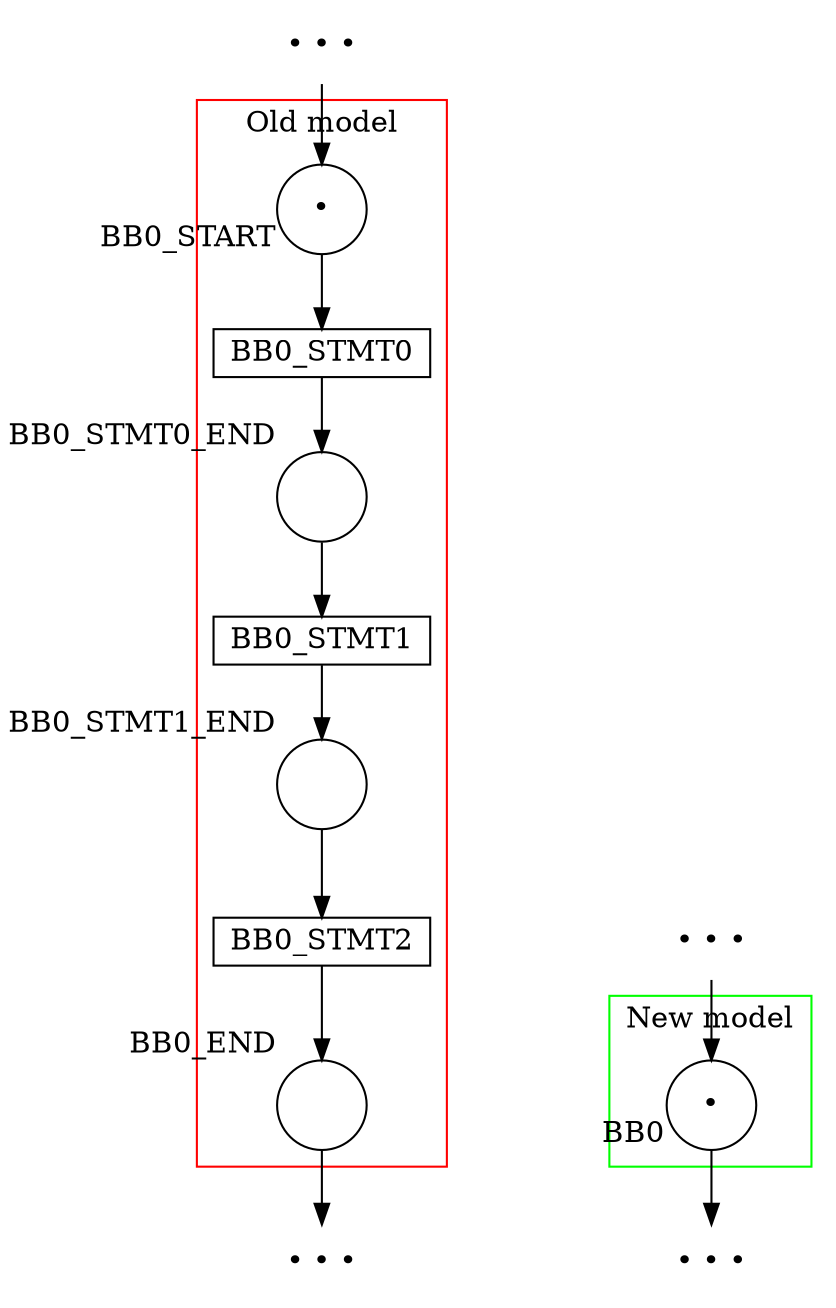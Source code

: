 digraph statement_model_comparison {
    nodesep=1.5;
    
    start_1 [shape="none", xlabel="", label="• • •"];
    start_2 [shape="none", xlabel="", label="• • •"];
    end_1 [shape="none", xlabel="", label="• • •"];
    end_2 [shape="none", xlabel="", label="• • •"];
    
    
  subgraph cluster_0 {
    color=red;
    label="Old model";

    BB0_START [width=0.6 shape="circle" xlabel="BB0_START" label="•"];
    BB0_STMT0_END [width=0.6 shape="circle" xlabel="BB0_STMT0_END" label=""];
    BB0_STMT1_END [width=0.6 shape="circle" xlabel="BB0_STMT1_END" label=""];
    BB0_END  [width=0.6 shape="circle" xlabel="BB0_END" label=""];

    BB0_STMT0 [height=0.1 shape="box" xlabel="" label="BB0_STMT0"];
    BB0_STMT1 [height=0.1 shape="box" xlabel="" label="BB0_STMT1"];
    BB0_STMT2 [height=0.1 shape="box" xlabel="" label="BB0_STMT2"];
    
    BB0_START -> BB0_STMT0 -> BB0_STMT0_END -> BB0_STMT1;
    BB0_STMT1 -> BB0_STMT1_END -> BB0_STMT2 -> BB0_END;
  }

  subgraph cluster_1 {
    color=green;
    label="New model";
    
    BB0 [width=0.6 shape="circle" xlabel="BB0" label="•"];
    
  }
  
  start_1 -> BB0_START;
  start_2 -> BB0;
  BB0 -> end_1;
  BB0_END -> end_2;
  
  {rank = min; start_1;}
  {rank = max; end_1;}
}